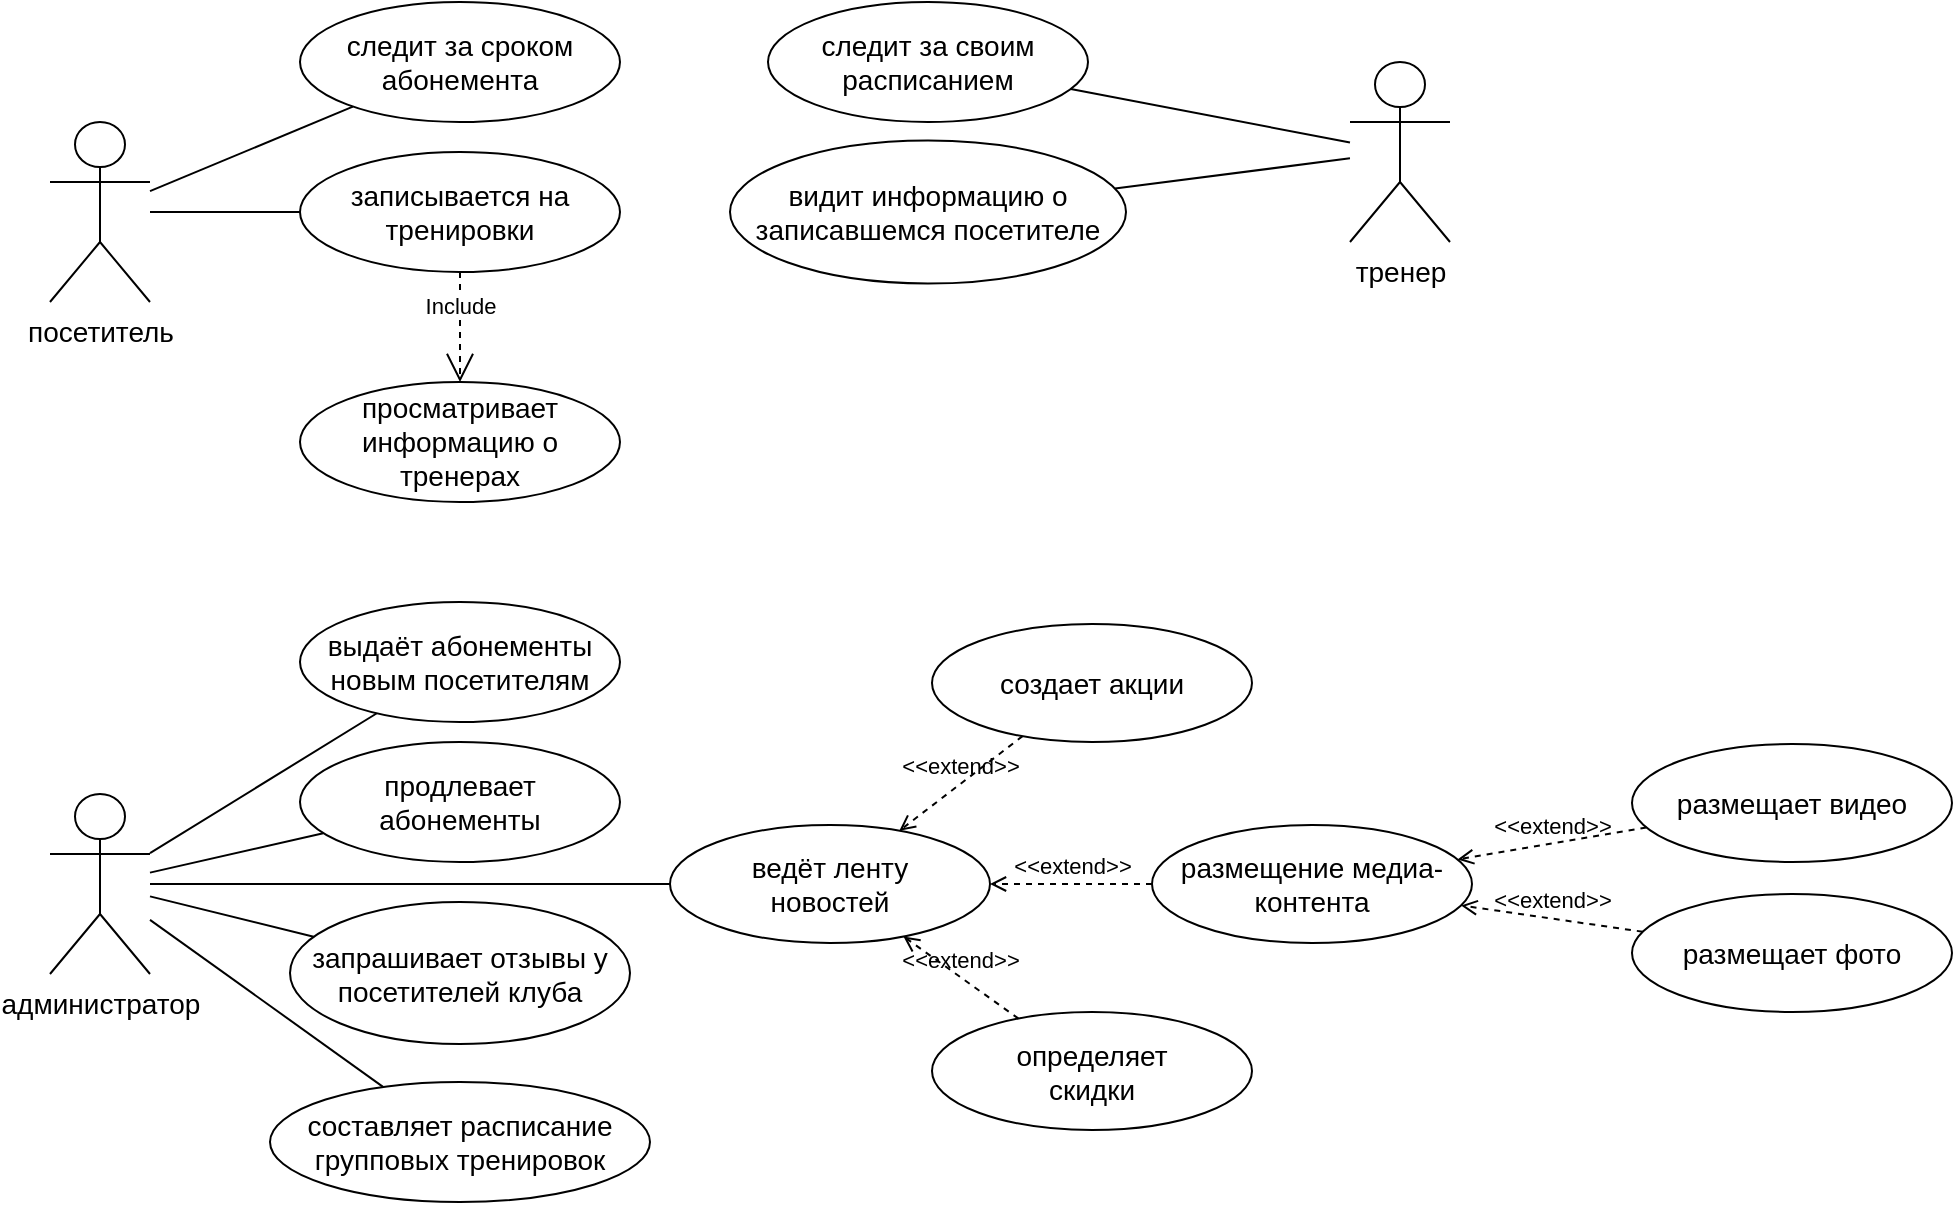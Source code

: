 <mxfile version="15.5.2" type="device"><diagram id="RXkYxC6cQjv5jpIJ6nsY" name="Страница 1"><mxGraphModel dx="1102" dy="614" grid="1" gridSize="10" guides="1" tooltips="1" connect="1" arrows="1" fold="1" page="1" pageScale="1" pageWidth="1169" pageHeight="827" math="0" shadow="0"><root><mxCell id="0"/><mxCell id="1" parent="0"/><mxCell id="OSpaoH0WrOeUTf2976jx-5" style="edgeStyle=none;orthogonalLoop=1;jettySize=auto;html=1;endArrow=none;" parent="1" source="jTPdTnIN6dEd3ZTVsYPK-1" target="jTPdTnIN6dEd3ZTVsYPK-52" edge="1"><mxGeometry relative="1" as="geometry"/></mxCell><mxCell id="jTPdTnIN6dEd3ZTVsYPK-1" value="&lt;font style=&quot;font-size: 14px&quot;&gt;посетитель&lt;/font&gt;" style="shape=umlActor;verticalLabelPosition=bottom;verticalAlign=top;html=1;outlineConnect=0;" parent="1" vertex="1"><mxGeometry x="130" y="130" width="50" height="90" as="geometry"/></mxCell><mxCell id="jTPdTnIN6dEd3ZTVsYPK-16" value="&lt;font style=&quot;font-size: 14px&quot;&gt;тренер&lt;br&gt;&lt;/font&gt;" style="shape=umlActor;verticalLabelPosition=bottom;verticalAlign=top;html=1;outlineConnect=0;" parent="1" vertex="1"><mxGeometry x="780" y="100" width="50" height="90" as="geometry"/></mxCell><mxCell id="OSpaoH0WrOeUTf2976jx-8" style="edgeStyle=none;orthogonalLoop=1;jettySize=auto;html=1;endArrow=none;" parent="1" source="jTPdTnIN6dEd3ZTVsYPK-25" target="jTPdTnIN6dEd3ZTVsYPK-16" edge="1"><mxGeometry relative="1" as="geometry"/></mxCell><mxCell id="jTPdTnIN6dEd3ZTVsYPK-25" value="&lt;span style=&quot;font-size: 14px&quot;&gt;видит информацию о записавшемся посетителе&lt;/span&gt;" style="ellipse;whiteSpace=wrap;html=1;" parent="1" vertex="1"><mxGeometry x="470" y="139.25" width="198" height="71.5" as="geometry"/></mxCell><mxCell id="OSpaoH0WrOeUTf2976jx-7" style="edgeStyle=none;orthogonalLoop=1;jettySize=auto;html=1;endArrow=none;" parent="1" source="jTPdTnIN6dEd3ZTVsYPK-27" target="jTPdTnIN6dEd3ZTVsYPK-16" edge="1"><mxGeometry relative="1" as="geometry"/></mxCell><mxCell id="jTPdTnIN6dEd3ZTVsYPK-27" value="&lt;span style=&quot;font-size: 14px&quot;&gt;следит за своим расписанием&lt;/span&gt;" style="ellipse;whiteSpace=wrap;html=1;" parent="1" vertex="1"><mxGeometry x="489" y="70" width="160" height="60" as="geometry"/></mxCell><mxCell id="OSpaoH0WrOeUTf2976jx-4" style="edgeStyle=none;orthogonalLoop=1;jettySize=auto;html=1;endArrow=none;" parent="1" source="jTPdTnIN6dEd3ZTVsYPK-30" target="j2f5RlAU4n6Chb1C06js-9" edge="1"><mxGeometry relative="1" as="geometry"><mxPoint x="-265" y="411" as="targetPoint"/></mxGeometry></mxCell><mxCell id="jTPdTnIN6dEd3ZTVsYPK-30" value="&lt;font style=&quot;font-size: 14px&quot;&gt;администратор&lt;/font&gt;" style="shape=umlActor;verticalLabelPosition=bottom;verticalAlign=top;html=1;outlineConnect=0;" parent="1" vertex="1"><mxGeometry x="130" y="466" width="50" height="90" as="geometry"/></mxCell><mxCell id="OSpaoH0WrOeUTf2976jx-3" style="edgeStyle=none;orthogonalLoop=1;jettySize=auto;html=1;endArrow=none;" parent="1" source="jTPdTnIN6dEd3ZTVsYPK-46" target="jTPdTnIN6dEd3ZTVsYPK-1" edge="1"><mxGeometry relative="1" as="geometry"/></mxCell><mxCell id="jTPdTnIN6dEd3ZTVsYPK-46" value="&lt;font style=&quot;font-size: 14px&quot;&gt;следит за сроком абонемента&lt;br&gt;&lt;/font&gt;" style="ellipse;whiteSpace=wrap;html=1;" parent="1" vertex="1"><mxGeometry x="255" y="70" width="160" height="60" as="geometry"/></mxCell><mxCell id="jTPdTnIN6dEd3ZTVsYPK-50" value="&lt;span style=&quot;font-size: 14px&quot;&gt;просматривает информацию о тренерах&lt;/span&gt;" style="ellipse;whiteSpace=wrap;html=1;" parent="1" vertex="1"><mxGeometry x="255" y="260" width="160" height="60" as="geometry"/></mxCell><mxCell id="jTPdTnIN6dEd3ZTVsYPK-52" value="&lt;span style=&quot;font-size: 14px&quot;&gt;записывается на тренировки&lt;/span&gt;" style="ellipse;whiteSpace=wrap;html=1;" parent="1" vertex="1"><mxGeometry x="255" y="145" width="160" height="60" as="geometry"/></mxCell><mxCell id="jTPdTnIN6dEd3ZTVsYPK-54" value="&lt;font style=&quot;font-size: 14px&quot;&gt;продлевает абонементы&lt;br&gt;&lt;/font&gt;" style="ellipse;whiteSpace=wrap;html=1;" parent="1" vertex="1"><mxGeometry x="255" y="440" width="160" height="60" as="geometry"/></mxCell><mxCell id="jTPdTnIN6dEd3ZTVsYPK-55" value="" style="endArrow=none;html=1;" parent="1" source="jTPdTnIN6dEd3ZTVsYPK-30" target="jTPdTnIN6dEd3ZTVsYPK-54" edge="1"><mxGeometry width="50" height="50" relative="1" as="geometry"><mxPoint x="-315" y="520" as="sourcePoint"/><mxPoint x="-195" y="447" as="targetPoint"/></mxGeometry></mxCell><mxCell id="jTPdTnIN6dEd3ZTVsYPK-57" value="&lt;span style=&quot;font-size: 14px&quot;&gt;запрашивает отзывы у посетителей клуба&lt;/span&gt;" style="ellipse;whiteSpace=wrap;html=1;" parent="1" vertex="1"><mxGeometry x="250" y="520" width="170" height="71" as="geometry"/></mxCell><mxCell id="jTPdTnIN6dEd3ZTVsYPK-58" value="&lt;div&gt;&lt;span style=&quot;font-size: 14px&quot;&gt;ведёт ленту&lt;/span&gt;&lt;/div&gt;&lt;div&gt;&lt;span style=&quot;font-size: 14px&quot;&gt;новостей&lt;/span&gt;&lt;/div&gt;&lt;div&gt;&lt;span style=&quot;font-size: 14px&quot;&gt;&lt;/span&gt;&lt;/div&gt;" style="ellipse;whiteSpace=wrap;html=1;" parent="1" vertex="1"><mxGeometry x="440" y="481.5" width="160" height="59" as="geometry"/></mxCell><mxCell id="jTPdTnIN6dEd3ZTVsYPK-59" value="" style="endArrow=none;html=1;" parent="1" source="jTPdTnIN6dEd3ZTVsYPK-30" target="jTPdTnIN6dEd3ZTVsYPK-58" edge="1"><mxGeometry width="50" height="50" relative="1" as="geometry"><mxPoint x="-262" y="601" as="sourcePoint"/><mxPoint x="-182" y="601" as="targetPoint"/></mxGeometry></mxCell><mxCell id="j2f5RlAU4n6Chb1C06js-1" value="Include" style="endArrow=open;endSize=12;dashed=1;html=1;targetPerimeterSpacing=0;" parent="1" source="jTPdTnIN6dEd3ZTVsYPK-52" target="jTPdTnIN6dEd3ZTVsYPK-50" edge="1"><mxGeometry x="-0.405" width="160" relative="1" as="geometry"><mxPoint x="850" y="426" as="sourcePoint"/><mxPoint x="520" y="306" as="targetPoint"/><Array as="points"/><mxPoint as="offset"/></mxGeometry></mxCell><mxCell id="j2f5RlAU4n6Chb1C06js-5" value="" style="endArrow=none;html=1;" parent="1" source="jTPdTnIN6dEd3ZTVsYPK-30" target="jTPdTnIN6dEd3ZTVsYPK-57" edge="1"><mxGeometry width="50" height="50" relative="1" as="geometry"><mxPoint x="-275" y="545" as="sourcePoint"/><mxPoint x="-195" y="645" as="targetPoint"/></mxGeometry></mxCell><mxCell id="j2f5RlAU4n6Chb1C06js-6" value="" style="endArrow=none;html=1;" parent="1" source="jTPdTnIN6dEd3ZTVsYPK-30" target="j2f5RlAU4n6Chb1C06js-7" edge="1"><mxGeometry width="50" height="50" relative="1" as="geometry"><mxPoint x="-275" y="545" as="sourcePoint"/><mxPoint x="-195" y="745" as="targetPoint"/></mxGeometry></mxCell><mxCell id="j2f5RlAU4n6Chb1C06js-7" value="&lt;span style=&quot;font-size: 14px&quot;&gt;составляет расписание групповых тренировок&lt;/span&gt;" style="ellipse;whiteSpace=wrap;html=1;" parent="1" vertex="1"><mxGeometry x="240" y="610" width="190" height="60" as="geometry"/></mxCell><mxCell id="j2f5RlAU4n6Chb1C06js-9" value="&lt;font style=&quot;font-size: 14px&quot;&gt;выдаёт абонементы новым посетителям&lt;br&gt;&lt;/font&gt;" style="ellipse;whiteSpace=wrap;html=1;" parent="1" vertex="1"><mxGeometry x="255" y="370" width="160" height="60" as="geometry"/></mxCell><mxCell id="OSpaoH0WrOeUTf2976jx-10" value="&amp;lt;&amp;lt;extend&amp;gt;&amp;gt;" style="html=1;verticalAlign=bottom;labelBackgroundColor=none;endArrow=open;endFill=0;dashed=1;" parent="1" source="OSpaoH0WrOeUTf2976jx-11" target="jTPdTnIN6dEd3ZTVsYPK-58" edge="1"><mxGeometry width="160" relative="1" as="geometry"><mxPoint x="-51" y="840" as="sourcePoint"/><mxPoint x="109" y="840" as="targetPoint"/></mxGeometry></mxCell><mxCell id="OSpaoH0WrOeUTf2976jx-11" value="создает акции" style="ellipse;whiteSpace=wrap;html=1;fontSize=14;" parent="1" vertex="1"><mxGeometry x="571" y="381" width="160" height="59" as="geometry"/></mxCell><mxCell id="OSpaoH0WrOeUTf2976jx-12" value="&lt;div&gt;определяет&lt;br&gt;&lt;/div&gt;&lt;div&gt;скидки&lt;/div&gt;" style="ellipse;whiteSpace=wrap;html=1;fontSize=14;" parent="1" vertex="1"><mxGeometry x="571" y="575" width="160" height="59" as="geometry"/></mxCell><mxCell id="OSpaoH0WrOeUTf2976jx-13" value="размещает фото" style="ellipse;whiteSpace=wrap;html=1;fontSize=14;" parent="1" vertex="1"><mxGeometry x="921" y="516" width="160" height="59" as="geometry"/></mxCell><mxCell id="OSpaoH0WrOeUTf2976jx-14" value="размещает видео" style="ellipse;whiteSpace=wrap;html=1;fontSize=14;" parent="1" vertex="1"><mxGeometry x="921" y="441" width="160" height="59" as="geometry"/></mxCell><mxCell id="OSpaoH0WrOeUTf2976jx-15" value="&amp;lt;&amp;lt;extend&amp;gt;&amp;gt;" style="html=1;verticalAlign=bottom;labelBackgroundColor=none;endArrow=open;endFill=0;dashed=1;" parent="1" source="OSpaoH0WrOeUTf2976jx-12" target="jTPdTnIN6dEd3ZTVsYPK-58" edge="1"><mxGeometry width="160" relative="1" as="geometry"><mxPoint x="-46.0" y="870.523" as="sourcePoint"/><mxPoint x="-8.891" y="799.484" as="targetPoint"/></mxGeometry></mxCell><mxCell id="OSpaoH0WrOeUTf2976jx-16" value="&amp;lt;&amp;lt;extend&amp;gt;&amp;gt;" style="html=1;verticalAlign=bottom;labelBackgroundColor=none;endArrow=open;endFill=0;dashed=1;" parent="1" source="OSpaoH0WrOeUTf2976jx-13" target="OSpaoH0WrOeUTf2976jx-19" edge="1"><mxGeometry width="160" relative="1" as="geometry"><mxPoint x="76.272" y="929.376" as="sourcePoint"/><mxPoint x="18.82" y="799.619" as="targetPoint"/></mxGeometry></mxCell><mxCell id="OSpaoH0WrOeUTf2976jx-17" value="&amp;lt;&amp;lt;extend&amp;gt;&amp;gt;" style="html=1;verticalAlign=bottom;labelBackgroundColor=none;endArrow=open;endFill=0;dashed=1;" parent="1" source="OSpaoH0WrOeUTf2976jx-14" target="OSpaoH0WrOeUTf2976jx-19" edge="1"><mxGeometry width="160" relative="1" as="geometry"><mxPoint x="149.412" y="863.865" as="sourcePoint"/><mxPoint x="45.401" y="796.174" as="targetPoint"/></mxGeometry></mxCell><mxCell id="OSpaoH0WrOeUTf2976jx-19" value="размещение медиа-контента" style="ellipse;whiteSpace=wrap;html=1;fontSize=14;" parent="1" vertex="1"><mxGeometry x="681" y="481.5" width="160" height="59" as="geometry"/></mxCell><mxCell id="OSpaoH0WrOeUTf2976jx-20" value="&amp;lt;&amp;lt;extend&amp;gt;&amp;gt;" style="html=1;verticalAlign=bottom;labelBackgroundColor=none;endArrow=open;endFill=0;dashed=1;" parent="1" source="OSpaoH0WrOeUTf2976jx-19" target="jTPdTnIN6dEd3ZTVsYPK-58" edge="1"><mxGeometry width="160" relative="1" as="geometry"><mxPoint x="594.593" y="425.768" as="sourcePoint"/><mxPoint x="498.042" y="494.853" as="targetPoint"/></mxGeometry></mxCell></root></mxGraphModel></diagram></mxfile>